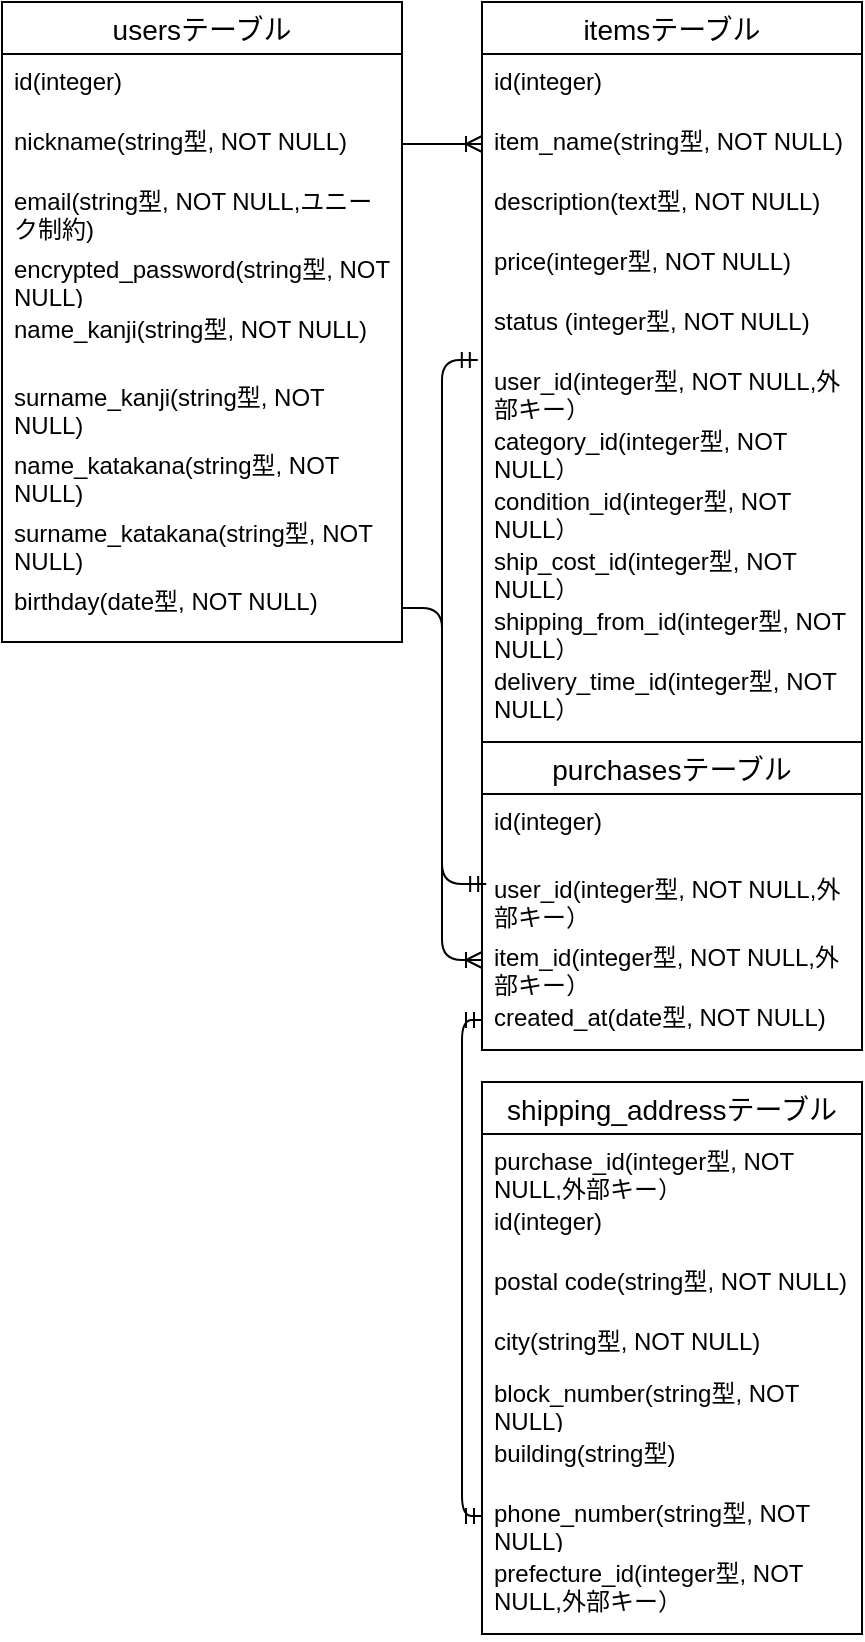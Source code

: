 <mxfile>
    <diagram id="pRtWkvbNe5wiMEQSpyZG" name="ページ1">
        <mxGraphModel dx="912" dy="808" grid="1" gridSize="10" guides="1" tooltips="1" connect="1" arrows="1" fold="1" page="1" pageScale="1" pageWidth="827" pageHeight="1169" math="0" shadow="0">
            <root>
                <mxCell id="0"/>
                <mxCell id="1" parent="0"/>
                <mxCell id="2" value="usersテーブル" style="swimlane;fontStyle=0;childLayout=stackLayout;horizontal=1;startSize=26;horizontalStack=0;resizeParent=1;resizeParentMax=0;resizeLast=0;collapsible=1;marginBottom=0;align=center;fontSize=14;" parent="1" vertex="1">
                    <mxGeometry x="30" y="40" width="200" height="320" as="geometry">
                        <mxRectangle x="30" y="40" width="60" height="30" as="alternateBounds"/>
                    </mxGeometry>
                </mxCell>
                <mxCell id="205" value="id(integer)" style="text;strokeColor=none;fillColor=none;spacingLeft=4;spacingRight=4;overflow=hidden;rotatable=0;points=[[0,0.5],[1,0.5]];portConstraint=eastwest;fontSize=12;whiteSpace=wrap;html=1;" vertex="1" parent="2">
                    <mxGeometry y="26" width="200" height="30" as="geometry"/>
                </mxCell>
                <mxCell id="4" value="nickname(string型, NOT NULL)" style="text;strokeColor=none;fillColor=none;spacingLeft=4;spacingRight=4;overflow=hidden;rotatable=0;points=[[0,0.5],[1,0.5]];portConstraint=eastwest;fontSize=12;whiteSpace=wrap;html=1;" parent="2" vertex="1">
                    <mxGeometry y="56" width="200" height="30" as="geometry"/>
                </mxCell>
                <mxCell id="5" value="email&lt;span style=&quot;color: rgb(0, 0, 0);&quot;&gt;(string型, NOT NULL,ユニーク制約&lt;/span&gt;&lt;span style=&quot;color: rgb(0, 0, 0); background-color: transparent;&quot;&gt;)&lt;/span&gt;" style="text;strokeColor=none;fillColor=none;spacingLeft=4;spacingRight=4;overflow=hidden;rotatable=0;points=[[0,0.5],[1,0.5]];portConstraint=eastwest;fontSize=12;whiteSpace=wrap;html=1;" parent="2" vertex="1">
                    <mxGeometry y="86" width="200" height="34" as="geometry"/>
                </mxCell>
                <mxCell id="112" value="encrypted_password&lt;span style=&quot;color: rgb(0, 0, 0);&quot;&gt;(string型, NOT NULL)&lt;/span&gt;" style="text;strokeColor=none;fillColor=none;spacingLeft=4;spacingRight=4;overflow=hidden;rotatable=0;points=[[0,0.5],[1,0.5]];portConstraint=eastwest;fontSize=12;whiteSpace=wrap;html=1;" parent="2" vertex="1">
                    <mxGeometry y="120" width="200" height="30" as="geometry"/>
                </mxCell>
                <mxCell id="113" value="name_kanji&lt;span style=&quot;color: rgb(0, 0, 0);&quot;&gt;(string型, NOT NULL)&lt;/span&gt;&lt;div&gt;&lt;br&gt;&lt;/div&gt;" style="text;strokeColor=none;fillColor=none;spacingLeft=4;spacingRight=4;overflow=hidden;rotatable=0;points=[[0,0.5],[1,0.5]];portConstraint=eastwest;fontSize=12;whiteSpace=wrap;html=1;" parent="2" vertex="1">
                    <mxGeometry y="150" width="200" height="34" as="geometry"/>
                </mxCell>
                <mxCell id="114" value="surname_kanji&lt;span style=&quot;color: rgb(0, 0, 0);&quot;&gt;(string型, NOT NULL)&lt;/span&gt;" style="text;strokeColor=none;fillColor=none;spacingLeft=4;spacingRight=4;overflow=hidden;rotatable=0;points=[[0,0.5],[1,0.5]];portConstraint=eastwest;fontSize=12;whiteSpace=wrap;html=1;" parent="2" vertex="1">
                    <mxGeometry y="184" width="200" height="34" as="geometry"/>
                </mxCell>
                <mxCell id="98" value="name_katakana&lt;span style=&quot;color: rgb(0, 0, 0);&quot;&gt;(string型, NOT NULL)&lt;/span&gt;" style="text;strokeColor=none;fillColor=none;spacingLeft=4;spacingRight=4;overflow=hidden;rotatable=0;points=[[0,0.5],[1,0.5]];portConstraint=eastwest;fontSize=12;whiteSpace=wrap;html=1;" parent="2" vertex="1">
                    <mxGeometry y="218" width="200" height="34" as="geometry"/>
                </mxCell>
                <mxCell id="116" value="surname_katakana&lt;span style=&quot;color: rgb(0, 0, 0);&quot;&gt;(string型, NOT NULL)&lt;/span&gt;" style="text;strokeColor=none;fillColor=none;spacingLeft=4;spacingRight=4;overflow=hidden;rotatable=0;points=[[0,0.5],[1,0.5]];portConstraint=eastwest;fontSize=12;whiteSpace=wrap;html=1;" parent="2" vertex="1">
                    <mxGeometry y="252" width="200" height="34" as="geometry"/>
                </mxCell>
                <mxCell id="115" value="birthday&lt;span style=&quot;color: rgb(0, 0, 0);&quot;&gt;(date型, NOT NULL)&lt;/span&gt;" style="text;strokeColor=none;fillColor=none;spacingLeft=4;spacingRight=4;overflow=hidden;rotatable=0;points=[[0,0.5],[1,0.5]];portConstraint=eastwest;fontSize=12;whiteSpace=wrap;html=1;" parent="2" vertex="1">
                    <mxGeometry y="286" width="200" height="34" as="geometry"/>
                </mxCell>
                <mxCell id="89" value="itemsテーブル" style="swimlane;fontStyle=0;childLayout=stackLayout;horizontal=1;startSize=26;horizontalStack=0;resizeParent=1;resizeParentMax=0;resizeLast=0;collapsible=1;marginBottom=0;align=center;fontSize=14;" parent="1" vertex="1">
                    <mxGeometry x="270" y="40" width="190" height="370" as="geometry">
                        <mxRectangle x="30" y="40" width="60" height="30" as="alternateBounds"/>
                    </mxGeometry>
                </mxCell>
                <mxCell id="206" value="id(integer)" style="text;strokeColor=none;fillColor=none;spacingLeft=4;spacingRight=4;overflow=hidden;rotatable=0;points=[[0,0.5],[1,0.5]];portConstraint=eastwest;fontSize=12;whiteSpace=wrap;html=1;" vertex="1" parent="89">
                    <mxGeometry y="26" width="190" height="30" as="geometry"/>
                </mxCell>
                <mxCell id="90" value="item_name&lt;span style=&quot;color: rgb(0, 0, 0);&quot;&gt;(string型, NOT NULL)&lt;/span&gt;" style="text;strokeColor=none;fillColor=none;spacingLeft=4;spacingRight=4;overflow=hidden;rotatable=0;points=[[0,0.5],[1,0.5]];portConstraint=eastwest;fontSize=12;whiteSpace=wrap;html=1;" parent="89" vertex="1">
                    <mxGeometry y="56" width="190" height="30" as="geometry"/>
                </mxCell>
                <mxCell id="92" value="description&lt;span style=&quot;color: rgb(0, 0, 0);&quot;&gt;(text型, NOT NULL)&lt;/span&gt;" style="text;strokeColor=none;fillColor=none;spacingLeft=4;spacingRight=4;overflow=hidden;rotatable=0;points=[[0,0.5],[1,0.5]];portConstraint=eastwest;fontSize=12;whiteSpace=wrap;html=1;" parent="89" vertex="1">
                    <mxGeometry y="86" width="190" height="30" as="geometry"/>
                </mxCell>
                <mxCell id="117" value="price&lt;span style=&quot;color: rgb(0, 0, 0);&quot;&gt;(integer型, NOT NULL)&lt;/span&gt;" style="text;strokeColor=none;fillColor=none;spacingLeft=4;spacingRight=4;overflow=hidden;rotatable=0;points=[[0,0.5],[1,0.5]];portConstraint=eastwest;fontSize=12;whiteSpace=wrap;html=1;" parent="89" vertex="1">
                    <mxGeometry y="116" width="190" height="30" as="geometry"/>
                </mxCell>
                <mxCell id="156" value="status&amp;nbsp;&lt;span style=&quot;color: rgb(0, 0, 0);&quot;&gt;(integer型, NOT NULL)&lt;/span&gt;" style="text;strokeColor=none;fillColor=none;spacingLeft=4;spacingRight=4;overflow=hidden;rotatable=0;points=[[0,0.5],[1,0.5]];portConstraint=eastwest;fontSize=12;whiteSpace=wrap;html=1;" parent="89" vertex="1">
                    <mxGeometry y="146" width="190" height="30" as="geometry"/>
                </mxCell>
                <mxCell id="196" value="user_id(integer型, NOT NULL,外部キー）" style="text;strokeColor=none;fillColor=none;spacingLeft=4;spacingRight=4;overflow=hidden;rotatable=0;points=[[0,0.5],[1,0.5]];portConstraint=eastwest;fontSize=12;whiteSpace=wrap;html=1;" vertex="1" parent="89">
                    <mxGeometry y="176" width="190" height="30" as="geometry"/>
                </mxCell>
                <mxCell id="200" value="category&lt;span style=&quot;color: rgb(0, 0, 0);&quot;&gt;_id&lt;/span&gt;&lt;span style=&quot;color: rgb(0, 0, 0);&quot;&gt;(&lt;/span&gt;&lt;span style=&quot;color: rgb(0, 0, 0);&quot;&gt;integer&lt;/span&gt;&lt;span style=&quot;color: rgb(0, 0, 0);&quot;&gt;型, NOT NULL）&lt;/span&gt;" style="text;strokeColor=none;fillColor=none;spacingLeft=4;spacingRight=4;overflow=hidden;rotatable=0;points=[[0,0.5],[1,0.5]];portConstraint=eastwest;fontSize=12;whiteSpace=wrap;html=1;" vertex="1" parent="89">
                    <mxGeometry y="206" width="190" height="30" as="geometry"/>
                </mxCell>
                <mxCell id="199" value="&lt;span style=&quot;color: rgb(0, 0, 0);&quot;&gt;condition_id&lt;/span&gt;&lt;span style=&quot;color: rgb(0, 0, 0);&quot;&gt;(&lt;/span&gt;&lt;span style=&quot;color: rgb(0, 0, 0);&quot;&gt;integer&lt;/span&gt;&lt;span style=&quot;color: rgb(0, 0, 0);&quot;&gt;型, NOT NULL）&lt;/span&gt;" style="text;strokeColor=none;fillColor=none;spacingLeft=4;spacingRight=4;overflow=hidden;rotatable=0;points=[[0,0.5],[1,0.5]];portConstraint=eastwest;fontSize=12;whiteSpace=wrap;html=1;" vertex="1" parent="89">
                    <mxGeometry y="236" width="190" height="30" as="geometry"/>
                </mxCell>
                <mxCell id="198" value="ship_cost&lt;span style=&quot;color: rgb(0, 0, 0);&quot;&gt;_id&lt;/span&gt;&lt;span style=&quot;color: rgb(0, 0, 0);&quot;&gt;(&lt;/span&gt;&lt;span style=&quot;color: rgb(0, 0, 0);&quot;&gt;integer&lt;/span&gt;&lt;span style=&quot;color: rgb(0, 0, 0);&quot;&gt;型, NOT NULL）&lt;/span&gt;" style="text;strokeColor=none;fillColor=none;spacingLeft=4;spacingRight=4;overflow=hidden;rotatable=0;points=[[0,0.5],[1,0.5]];portConstraint=eastwest;fontSize=12;whiteSpace=wrap;html=1;" vertex="1" parent="89">
                    <mxGeometry y="266" width="190" height="30" as="geometry"/>
                </mxCell>
                <mxCell id="203" value="&lt;span style=&quot;color: rgb(0, 0, 0);&quot;&gt;shipping_from_id&lt;/span&gt;&lt;span style=&quot;color: rgb(0, 0, 0);&quot;&gt;(&lt;span style=&quot;color: rgb(0, 0, 0);&quot;&gt;integer&lt;/span&gt;型, NOT NULL）&lt;/span&gt;" style="text;strokeColor=none;fillColor=none;spacingLeft=4;spacingRight=4;overflow=hidden;rotatable=0;points=[[0,0.5],[1,0.5]];portConstraint=eastwest;fontSize=12;whiteSpace=wrap;html=1;" vertex="1" parent="89">
                    <mxGeometry y="296" width="190" height="30" as="geometry"/>
                </mxCell>
                <mxCell id="202" value="delivery_time&lt;span style=&quot;color: rgb(0, 0, 0);&quot;&gt;_id&lt;/span&gt;&lt;span style=&quot;color: rgb(0, 0, 0);&quot;&gt;(&lt;span style=&quot;color: rgb(0, 0, 0);&quot;&gt;integer&lt;/span&gt;型, NOT NULL）&lt;/span&gt;" style="text;strokeColor=none;fillColor=none;spacingLeft=4;spacingRight=4;overflow=hidden;rotatable=0;points=[[0,0.5],[1,0.5]];portConstraint=eastwest;fontSize=12;whiteSpace=wrap;html=1;" vertex="1" parent="89">
                    <mxGeometry y="326" width="190" height="44" as="geometry"/>
                </mxCell>
                <mxCell id="93" value="shipping_addressテーブル" style="swimlane;fontStyle=0;childLayout=stackLayout;horizontal=1;startSize=26;horizontalStack=0;resizeParent=1;resizeParentMax=0;resizeLast=0;collapsible=1;marginBottom=0;align=center;fontSize=14;" parent="1" vertex="1">
                    <mxGeometry x="270" y="580" width="190" height="276" as="geometry">
                        <mxRectangle x="30" y="40" width="60" height="30" as="alternateBounds"/>
                    </mxGeometry>
                </mxCell>
                <mxCell id="211" value="purchase_id&lt;span style=&quot;color: rgb(0, 0, 0);&quot;&gt;(&lt;/span&gt;&lt;span style=&quot;color: rgb(0, 0, 0);&quot;&gt;integer&lt;/span&gt;&lt;span style=&quot;color: rgb(0, 0, 0);&quot;&gt;型, NOT NULL,外部キー）&lt;/span&gt;" style="text;strokeColor=none;fillColor=none;spacingLeft=4;spacingRight=4;overflow=hidden;rotatable=0;points=[[0,0.5],[1,0.5]];portConstraint=eastwest;fontSize=12;whiteSpace=wrap;html=1;" vertex="1" parent="93">
                    <mxGeometry y="26" width="190" height="30" as="geometry"/>
                </mxCell>
                <mxCell id="209" value="id(integer)" style="text;strokeColor=none;fillColor=none;spacingLeft=4;spacingRight=4;overflow=hidden;rotatable=0;points=[[0,0.5],[1,0.5]];portConstraint=eastwest;fontSize=12;whiteSpace=wrap;html=1;" vertex="1" parent="93">
                    <mxGeometry y="56" width="190" height="30" as="geometry"/>
                </mxCell>
                <mxCell id="94" value="postal code&lt;span style=&quot;color: rgb(0, 0, 0);&quot;&gt;(string型, NOT NULL)&lt;/span&gt;" style="text;strokeColor=none;fillColor=none;spacingLeft=4;spacingRight=4;overflow=hidden;rotatable=0;points=[[0,0.5],[1,0.5]];portConstraint=eastwest;fontSize=12;whiteSpace=wrap;html=1;" parent="93" vertex="1">
                    <mxGeometry y="86" width="190" height="30" as="geometry"/>
                </mxCell>
                <mxCell id="95" value="city&lt;span style=&quot;color: rgb(0, 0, 0);&quot;&gt;(string型, NOT NULL)&lt;/span&gt;" style="text;strokeColor=none;fillColor=none;spacingLeft=4;spacingRight=4;overflow=hidden;rotatable=0;points=[[0,0.5],[1,0.5]];portConstraint=eastwest;fontSize=12;whiteSpace=wrap;html=1;" parent="93" vertex="1">
                    <mxGeometry y="116" width="190" height="26" as="geometry"/>
                </mxCell>
                <mxCell id="96" value="block_number&lt;span style=&quot;color: rgb(0, 0, 0);&quot;&gt;(string型, NOT NULL)&lt;/span&gt;" style="text;strokeColor=none;fillColor=none;spacingLeft=4;spacingRight=4;overflow=hidden;rotatable=0;points=[[0,0.5],[1,0.5]];portConstraint=eastwest;fontSize=12;whiteSpace=wrap;html=1;" parent="93" vertex="1">
                    <mxGeometry y="142" width="190" height="30" as="geometry"/>
                </mxCell>
                <mxCell id="119" value="building&lt;span style=&quot;color: rgb(0, 0, 0);&quot;&gt;(string型)&lt;/span&gt;" style="text;strokeColor=none;fillColor=none;spacingLeft=4;spacingRight=4;overflow=hidden;rotatable=0;points=[[0,0.5],[1,0.5]];portConstraint=eastwest;fontSize=12;whiteSpace=wrap;html=1;" parent="93" vertex="1">
                    <mxGeometry y="172" width="190" height="30" as="geometry"/>
                </mxCell>
                <mxCell id="118" value="phone_number&lt;span style=&quot;color: rgb(0, 0, 0);&quot;&gt;(string型, NOT NULL)&lt;/span&gt;" style="text;strokeColor=none;fillColor=none;spacingLeft=4;spacingRight=4;overflow=hidden;rotatable=0;points=[[0,0.5],[1,0.5]];portConstraint=eastwest;fontSize=12;whiteSpace=wrap;html=1;" parent="93" vertex="1">
                    <mxGeometry y="202" width="190" height="30" as="geometry"/>
                </mxCell>
                <mxCell id="197" value="prefecture_id&lt;span style=&quot;color: rgb(0, 0, 0);&quot;&gt;(integer型, NOT NULL,外部キー）&lt;/span&gt;" style="text;strokeColor=none;fillColor=none;spacingLeft=4;spacingRight=4;overflow=hidden;rotatable=0;points=[[0,0.5],[1,0.5]];portConstraint=eastwest;fontSize=12;whiteSpace=wrap;html=1;" vertex="1" parent="93">
                    <mxGeometry y="232" width="190" height="44" as="geometry"/>
                </mxCell>
                <mxCell id="120" value="" style="edgeStyle=entityRelationEdgeStyle;fontSize=12;html=1;endArrow=ERoneToMany;entryX=0;entryY=0.5;entryDx=0;entryDy=0;" parent="1" source="4" target="90" edge="1">
                    <mxGeometry width="100" height="100" relative="1" as="geometry">
                        <mxPoint x="190" y="234" as="sourcePoint"/>
                        <mxPoint x="260" y="130" as="targetPoint"/>
                        <Array as="points">
                            <mxPoint x="200" y="230"/>
                            <mxPoint x="210" y="200"/>
                            <mxPoint x="210" y="200"/>
                        </Array>
                    </mxGeometry>
                </mxCell>
                <mxCell id="122" value="" style="edgeStyle=elbowEdgeStyle;fontSize=12;html=1;endArrow=ERoneToMany;exitX=1;exitY=0.5;exitDx=0;exitDy=0;entryX=0;entryY=0.5;entryDx=0;entryDy=0;" parent="1" source="115" edge="1" target="186">
                    <mxGeometry width="100" height="100" relative="1" as="geometry">
                        <mxPoint x="140" y="20" as="sourcePoint"/>
                        <mxPoint x="270" y="350" as="targetPoint"/>
                    </mxGeometry>
                </mxCell>
                <mxCell id="184" value="purchasesテーブル" style="swimlane;fontStyle=0;childLayout=stackLayout;horizontal=1;startSize=26;horizontalStack=0;resizeParent=1;resizeParentMax=0;resizeLast=0;collapsible=1;marginBottom=0;align=center;fontSize=14;" parent="1" vertex="1">
                    <mxGeometry x="270" y="410" width="190" height="154" as="geometry"/>
                </mxCell>
                <mxCell id="208" value="id(integer)" style="text;strokeColor=none;fillColor=none;spacingLeft=4;spacingRight=4;overflow=hidden;rotatable=0;points=[[0,0.5],[1,0.5]];portConstraint=eastwest;fontSize=12;whiteSpace=wrap;html=1;" vertex="1" parent="184">
                    <mxGeometry y="26" width="190" height="34" as="geometry"/>
                </mxCell>
                <mxCell id="185" value="user_id&lt;span style=&quot;color: rgb(0, 0, 0);&quot;&gt;(&lt;span style=&quot;color: rgb(0, 0, 0);&quot;&gt;integer&lt;/span&gt;型, NOT NULL,外部キー）&lt;/span&gt;" style="text;strokeColor=none;fillColor=none;spacingLeft=4;spacingRight=4;overflow=hidden;rotatable=0;points=[[0,0.5],[1,0.5]];portConstraint=eastwest;fontSize=12;whiteSpace=wrap;html=1;" parent="184" vertex="1">
                    <mxGeometry y="60" width="190" height="34" as="geometry"/>
                </mxCell>
                <mxCell id="186" value="item_id&lt;span style=&quot;color: rgb(0, 0, 0);&quot;&gt;(&lt;span style=&quot;color: rgb(0, 0, 0);&quot;&gt;integer&lt;/span&gt;型, NOT NULL,外部キー）&lt;/span&gt;" style="text;strokeColor=none;fillColor=none;spacingLeft=4;spacingRight=4;overflow=hidden;rotatable=0;points=[[0,0.5],[1,0.5]];portConstraint=eastwest;fontSize=12;whiteSpace=wrap;html=1;" parent="184" vertex="1">
                    <mxGeometry y="94" width="190" height="30" as="geometry"/>
                </mxCell>
                <mxCell id="187" value="created_at&lt;span style=&quot;color: rgb(0, 0, 0);&quot;&gt;(date型, NOT NULL)&lt;/span&gt;" style="text;strokeColor=none;fillColor=none;spacingLeft=4;spacingRight=4;overflow=hidden;rotatable=0;points=[[0,0.5],[1,0.5]];portConstraint=eastwest;fontSize=12;whiteSpace=wrap;html=1;" parent="184" vertex="1">
                    <mxGeometry y="124" width="190" height="30" as="geometry"/>
                </mxCell>
                <mxCell id="190" value="" style="edgeStyle=orthogonalEdgeStyle;fontSize=12;html=1;endArrow=ERmandOne;startArrow=ERmandOne;entryX=0;entryY=0.5;entryDx=0;entryDy=0;exitX=0;exitY=0.5;exitDx=0;exitDy=0;" parent="1" source="118" target="187" edge="1">
                    <mxGeometry width="100" height="100" relative="1" as="geometry">
                        <mxPoint x="350" y="350" as="sourcePoint"/>
                        <mxPoint x="450" y="250" as="targetPoint"/>
                    </mxGeometry>
                </mxCell>
                <mxCell id="210" value="" style="fontSize=12;html=1;endArrow=ERmandOne;startArrow=ERmandOne;entryX=-0.011;entryY=0.1;entryDx=0;entryDy=0;entryPerimeter=0;exitX=0.011;exitY=0.324;exitDx=0;exitDy=0;exitPerimeter=0;edgeStyle=elbowEdgeStyle;elbow=vertical;" edge="1" parent="1" source="185" target="196">
                    <mxGeometry width="100" height="100" relative="1" as="geometry">
                        <mxPoint x="280" y="480" as="sourcePoint"/>
                        <mxPoint x="320" y="230" as="targetPoint"/>
                        <Array as="points">
                            <mxPoint x="250" y="350"/>
                        </Array>
                    </mxGeometry>
                </mxCell>
            </root>
        </mxGraphModel>
    </diagram>
</mxfile>